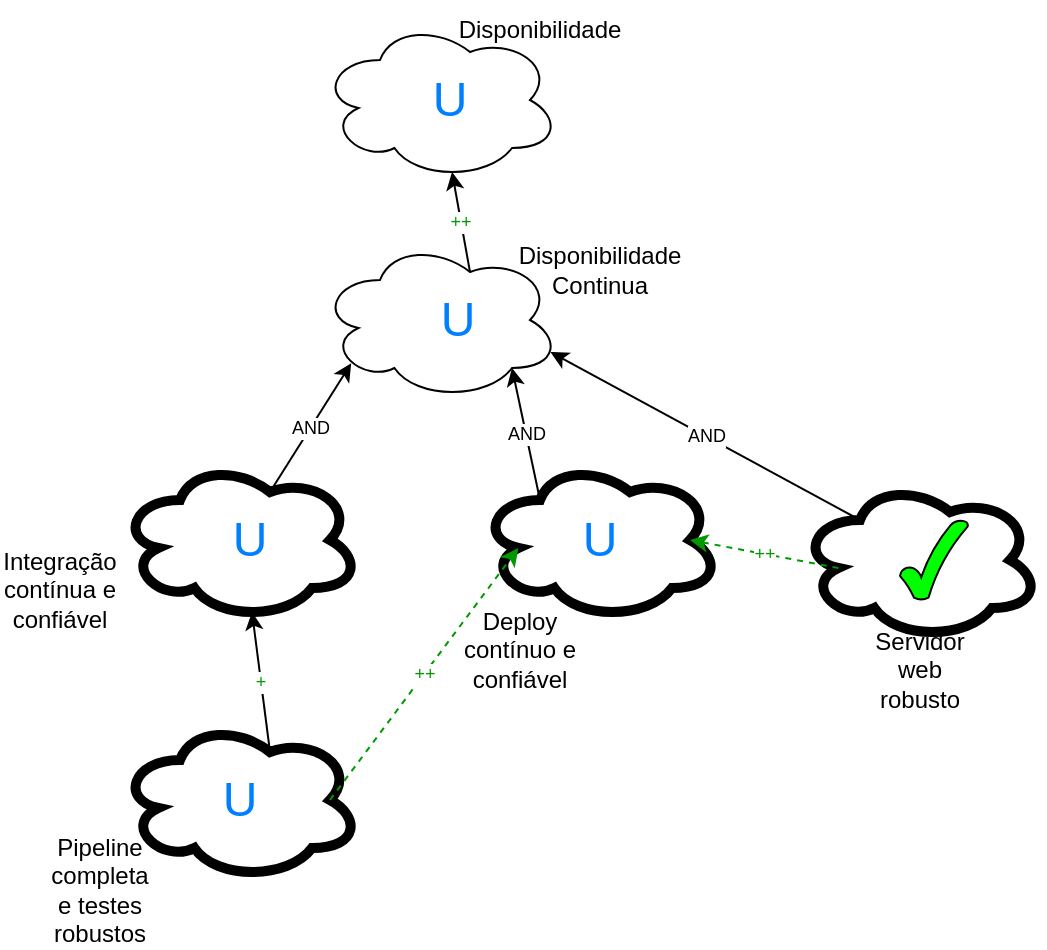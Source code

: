 <mxfile version="17.0.0" type="device"><diagram id="txTXtGWbuYD6I0w5Yw2s" name="Page-1"><mxGraphModel dx="1108" dy="429" grid="1" gridSize="10" guides="1" tooltips="1" connect="1" arrows="1" fold="1" page="1" pageScale="1" pageWidth="827" pageHeight="1169" math="0" shadow="0"><root><mxCell id="0"/><mxCell id="1" parent="0"/><mxCell id="xIuRBXYnRfbfjM_xxHja-1" value="" style="ellipse;shape=cloud;whiteSpace=wrap;html=1;imageBorder=none;" parent="1" vertex="1"><mxGeometry x="330" y="20" width="120" height="80" as="geometry"/></mxCell><mxCell id="xIuRBXYnRfbfjM_xxHja-2" value="Disponibilidade" style="text;html=1;strokeColor=none;fillColor=none;align=center;verticalAlign=middle;whiteSpace=wrap;rounded=0;" parent="1" vertex="1"><mxGeometry x="410" y="10" width="60" height="30" as="geometry"/></mxCell><mxCell id="xIuRBXYnRfbfjM_xxHja-5" value="&lt;font color=&quot;#009900&quot;&gt;++&lt;/font&gt;" style="endArrow=classic;html=1;rounded=0;fontSize=9;fontColor=#000000;exitX=0.625;exitY=0.2;exitDx=0;exitDy=0;exitPerimeter=0;entryX=0.55;entryY=0.95;entryDx=0;entryDy=0;entryPerimeter=0;" parent="1" source="xIuRBXYnRfbfjM_xxHja-3" target="xIuRBXYnRfbfjM_xxHja-1" edge="1"><mxGeometry relative="1" as="geometry"><mxPoint x="390" y="20" as="sourcePoint"/><mxPoint x="390" y="20" as="targetPoint"/></mxGeometry></mxCell><mxCell id="xIuRBXYnRfbfjM_xxHja-6" value="" style="group" parent="1" vertex="1" connectable="0"><mxGeometry x="330" y="130" width="170" height="80" as="geometry"/></mxCell><mxCell id="xIuRBXYnRfbfjM_xxHja-3" value="" style="ellipse;shape=cloud;whiteSpace=wrap;html=1;imageBorder=none;" parent="xIuRBXYnRfbfjM_xxHja-6" vertex="1"><mxGeometry width="120" height="80" as="geometry"/></mxCell><mxCell id="xIuRBXYnRfbfjM_xxHja-4" value="Disponibilidade Continua" style="text;html=1;strokeColor=none;fillColor=none;align=center;verticalAlign=middle;whiteSpace=wrap;rounded=0;" parent="xIuRBXYnRfbfjM_xxHja-6" vertex="1"><mxGeometry x="110" width="60" height="30" as="geometry"/></mxCell><mxCell id="xxzIL4kcPkPYGozmXBQl-5" value="&lt;font style=&quot;font-size: 24px&quot; color=&quot;#007fff&quot;&gt;U&lt;br&gt;&lt;/font&gt;" style="text;html=1;strokeColor=none;fillColor=none;align=center;verticalAlign=middle;whiteSpace=wrap;rounded=0;labelBackgroundColor=none;fontSize=9;fontColor=#000000;" vertex="1" parent="xIuRBXYnRfbfjM_xxHja-6"><mxGeometry x="54" y="30" width="30" height="20" as="geometry"/></mxCell><mxCell id="xIuRBXYnRfbfjM_xxHja-7" value="" style="ellipse;shape=cloud;whiteSpace=wrap;html=1;strokeColor=#000000;strokeWidth=5;" parent="1" vertex="1"><mxGeometry x="230" y="240" width="120" height="80" as="geometry"/></mxCell><mxCell id="xIuRBXYnRfbfjM_xxHja-8" value="Integração contínua e confiável" style="text;html=1;strokeColor=none;fillColor=none;align=center;verticalAlign=middle;whiteSpace=wrap;rounded=0;" parent="1" vertex="1"><mxGeometry x="170" y="290" width="60" height="30" as="geometry"/></mxCell><mxCell id="xIuRBXYnRfbfjM_xxHja-11" value="" style="group" parent="1" vertex="1" connectable="0"><mxGeometry x="350" y="240" width="180" height="80" as="geometry"/></mxCell><mxCell id="xIuRBXYnRfbfjM_xxHja-9" value="" style="ellipse;shape=cloud;whiteSpace=wrap;html=1;strokeColor=#000000;strokeWidth=5;" parent="xIuRBXYnRfbfjM_xxHja-11" vertex="1"><mxGeometry x="60" width="120" height="80" as="geometry"/></mxCell><mxCell id="xxzIL4kcPkPYGozmXBQl-3" value="&lt;font style=&quot;font-size: 24px&quot; color=&quot;#007fff&quot;&gt;U&lt;br&gt;&lt;/font&gt;" style="text;html=1;strokeColor=none;fillColor=none;align=center;verticalAlign=middle;whiteSpace=wrap;rounded=0;labelBackgroundColor=none;fontSize=9;fontColor=#000000;" vertex="1" parent="xIuRBXYnRfbfjM_xxHja-11"><mxGeometry x="105" y="30" width="30" height="20" as="geometry"/></mxCell><mxCell id="xIuRBXYnRfbfjM_xxHja-12" value="" style="ellipse;shape=cloud;whiteSpace=wrap;html=1;strokeColor=#000000;strokeWidth=5;" parent="1" vertex="1"><mxGeometry x="230" y="370" width="120" height="80" as="geometry"/></mxCell><mxCell id="xIuRBXYnRfbfjM_xxHja-13" value="AND" style="endArrow=classic;html=1;rounded=0;fontSize=9;fontColor=#000000;exitX=0.625;exitY=0.2;exitDx=0;exitDy=0;exitPerimeter=0;entryX=0.13;entryY=0.77;entryDx=0;entryDy=0;entryPerimeter=0;" parent="1" source="xIuRBXYnRfbfjM_xxHja-7" target="xIuRBXYnRfbfjM_xxHja-3" edge="1"><mxGeometry relative="1" as="geometry"><mxPoint x="290" y="140" as="sourcePoint"/><mxPoint x="290" y="140" as="targetPoint"/></mxGeometry></mxCell><mxCell id="xIuRBXYnRfbfjM_xxHja-14" value="AND" style="endArrow=classic;html=1;rounded=0;fontSize=9;fontColor=#000000;exitX=0.25;exitY=0.25;exitDx=0;exitDy=0;exitPerimeter=0;entryX=0.8;entryY=0.8;entryDx=0;entryDy=0;entryPerimeter=0;" parent="1" source="xIuRBXYnRfbfjM_xxHja-9" target="xIuRBXYnRfbfjM_xxHja-3" edge="1"><mxGeometry relative="1" as="geometry"><mxPoint x="315" y="266" as="sourcePoint"/><mxPoint x="355.6" y="201.6" as="targetPoint"/></mxGeometry></mxCell><mxCell id="xIuRBXYnRfbfjM_xxHja-15" value="Pipeline completa e testes robustos" style="text;html=1;strokeColor=none;fillColor=none;align=center;verticalAlign=middle;whiteSpace=wrap;rounded=0;" parent="1" vertex="1"><mxGeometry x="190" y="440" width="60" height="30" as="geometry"/></mxCell><mxCell id="xIuRBXYnRfbfjM_xxHja-16" value="&lt;font color=&quot;#009900&quot;&gt;+&lt;/font&gt;" style="endArrow=classic;html=1;rounded=0;fontSize=9;fontColor=#000000;exitX=0.625;exitY=0.2;exitDx=0;exitDy=0;exitPerimeter=0;entryX=0.55;entryY=0.95;entryDx=0;entryDy=0;entryPerimeter=0;" parent="1" source="xIuRBXYnRfbfjM_xxHja-12" target="xIuRBXYnRfbfjM_xxHja-7" edge="1"><mxGeometry relative="1" as="geometry"><mxPoint x="290" y="270" as="sourcePoint"/><mxPoint x="290" y="270" as="targetPoint"/></mxGeometry></mxCell><mxCell id="xIuRBXYnRfbfjM_xxHja-17" value="" style="ellipse;shape=cloud;whiteSpace=wrap;html=1;strokeColor=#000000;strokeWidth=5;" parent="1" vertex="1"><mxGeometry x="570" y="250" width="120" height="80" as="geometry"/></mxCell><mxCell id="xIuRBXYnRfbfjM_xxHja-18" value="AND" style="endArrow=classic;html=1;rounded=0;fontSize=9;fontColor=#000000;entryX=0.96;entryY=0.7;entryDx=0;entryDy=0;entryPerimeter=0;exitX=0.25;exitY=0.25;exitDx=0;exitDy=0;exitPerimeter=0;" parent="1" source="xIuRBXYnRfbfjM_xxHja-17" target="xIuRBXYnRfbfjM_xxHja-3" edge="1"><mxGeometry relative="1" as="geometry"><mxPoint x="620" y="150" as="sourcePoint"/><mxPoint x="620" y="150" as="targetPoint"/></mxGeometry></mxCell><mxCell id="xIuRBXYnRfbfjM_xxHja-10" value="Deploy contínuo e confiável" style="text;html=1;strokeColor=none;fillColor=none;align=center;verticalAlign=middle;whiteSpace=wrap;rounded=0;" parent="1" vertex="1"><mxGeometry x="400" y="320" width="60" height="30" as="geometry"/></mxCell><mxCell id="xIuRBXYnRfbfjM_xxHja-20" value="Servidor web robusto" style="text;html=1;strokeColor=none;fillColor=none;align=center;verticalAlign=middle;whiteSpace=wrap;rounded=0;" parent="1" vertex="1"><mxGeometry x="600" y="330" width="60" height="30" as="geometry"/></mxCell><mxCell id="xIuRBXYnRfbfjM_xxHja-21" value="&lt;font color=&quot;#009900&quot;&gt;++&lt;/font&gt;" style="endArrow=classic;html=1;rounded=0;fontSize=9;fontColor=#000000;dashed=1;strokeColor=#009900;exitX=0.875;exitY=0.5;exitDx=0;exitDy=0;exitPerimeter=0;entryX=0.16;entryY=0.55;entryDx=0;entryDy=0;entryPerimeter=0;" parent="1" source="xIuRBXYnRfbfjM_xxHja-12" target="xIuRBXYnRfbfjM_xxHja-9" edge="1"><mxGeometry relative="1" as="geometry"><mxPoint x="350" y="410" as="sourcePoint"/><mxPoint x="450" y="410" as="targetPoint"/></mxGeometry></mxCell><mxCell id="xIuRBXYnRfbfjM_xxHja-22" value="&lt;font color=&quot;#009900&quot;&gt;++&lt;/font&gt;" style="endArrow=classic;html=1;rounded=0;fontSize=9;fontColor=#000000;dashed=1;strokeColor=#009900;exitX=0.16;exitY=0.55;exitDx=0;exitDy=0;exitPerimeter=0;entryX=0.875;entryY=0.5;entryDx=0;entryDy=0;entryPerimeter=0;" parent="1" source="xIuRBXYnRfbfjM_xxHja-17" target="xIuRBXYnRfbfjM_xxHja-9" edge="1"><mxGeometry relative="1" as="geometry"><mxPoint x="460" y="290" as="sourcePoint"/><mxPoint x="460" y="290" as="targetPoint"/></mxGeometry></mxCell><mxCell id="xxzIL4kcPkPYGozmXBQl-1" value="&lt;font style=&quot;font-size: 24px&quot; color=&quot;#007fff&quot;&gt;U&lt;br&gt;&lt;/font&gt;" style="text;html=1;strokeColor=none;fillColor=none;align=center;verticalAlign=middle;whiteSpace=wrap;rounded=0;labelBackgroundColor=none;fontSize=9;fontColor=#000000;" vertex="1" parent="1"><mxGeometry x="275" y="400" width="30" height="20" as="geometry"/></mxCell><mxCell id="xxzIL4kcPkPYGozmXBQl-2" value="&lt;font style=&quot;font-size: 24px&quot; color=&quot;#007fff&quot;&gt;U&lt;br&gt;&lt;/font&gt;" style="text;html=1;strokeColor=none;fillColor=none;align=center;verticalAlign=middle;whiteSpace=wrap;rounded=0;labelBackgroundColor=none;fontSize=9;fontColor=#000000;" vertex="1" parent="1"><mxGeometry x="280" y="270" width="30" height="20" as="geometry"/></mxCell><mxCell id="xxzIL4kcPkPYGozmXBQl-4" value="" style="verticalLabelPosition=bottom;verticalAlign=top;html=1;shape=mxgraph.basic.tick;labelBackgroundColor=none;fontSize=9;fontColor=#000000;strokeColor=#000000;fillColor=#00FF00;" vertex="1" parent="1"><mxGeometry x="620" y="270" width="34" height="40" as="geometry"/></mxCell><mxCell id="xxzIL4kcPkPYGozmXBQl-6" value="&lt;font style=&quot;font-size: 24px&quot; color=&quot;#007fff&quot;&gt;U&lt;br&gt;&lt;/font&gt;" style="text;html=1;strokeColor=none;fillColor=none;align=center;verticalAlign=middle;whiteSpace=wrap;rounded=0;labelBackgroundColor=none;fontSize=9;fontColor=#000000;" vertex="1" parent="1"><mxGeometry x="380" y="50" width="30" height="20" as="geometry"/></mxCell></root></mxGraphModel></diagram></mxfile>
